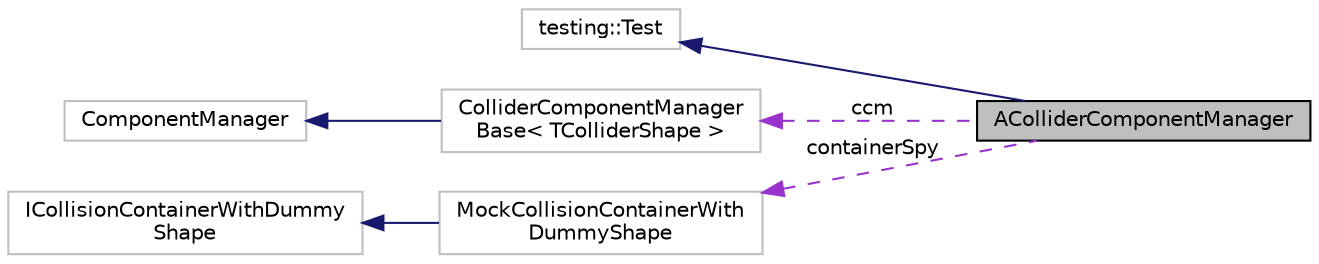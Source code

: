digraph "AColliderComponentManager"
{
 // LATEX_PDF_SIZE
  edge [fontname="Helvetica",fontsize="10",labelfontname="Helvetica",labelfontsize="10"];
  node [fontname="Helvetica",fontsize="10",shape=record];
  rankdir="LR";
  Node1 [label="AColliderComponentManager",height=0.2,width=0.4,color="black", fillcolor="grey75", style="filled", fontcolor="black",tooltip=" "];
  Node2 -> Node1 [dir="back",color="midnightblue",fontsize="10",style="solid",fontname="Helvetica"];
  Node2 [label="testing::Test",height=0.2,width=0.4,color="grey75", fillcolor="white", style="filled",tooltip=" "];
  Node3 -> Node1 [dir="back",color="darkorchid3",fontsize="10",style="dashed",label=" ccm" ,fontname="Helvetica"];
  Node3 [label="ColliderComponentManager\lBase\< TColliderShape \>",height=0.2,width=0.4,color="grey75", fillcolor="white", style="filled",URL="$class_collider_component_manager_base.html",tooltip=" "];
  Node4 -> Node3 [dir="back",color="midnightblue",fontsize="10",style="solid",fontname="Helvetica"];
  Node4 [label="ComponentManager",height=0.2,width=0.4,color="grey75", fillcolor="white", style="filled",URL="$class_component_manager.html",tooltip=" "];
  Node5 -> Node1 [dir="back",color="darkorchid3",fontsize="10",style="dashed",label=" containerSpy" ,fontname="Helvetica"];
  Node5 [label="MockCollisionContainerWith\lDummyShape",height=0.2,width=0.4,color="grey75", fillcolor="white", style="filled",URL="$struct_mock_collision_container_with_dummy_shape.html",tooltip=" "];
  Node6 -> Node5 [dir="back",color="midnightblue",fontsize="10",style="solid",fontname="Helvetica"];
  Node6 [label="ICollisionContainerWithDummy\lShape",height=0.2,width=0.4,color="grey75", fillcolor="white", style="filled",URL="$struct_i_collision_container.html",tooltip=" "];
}
